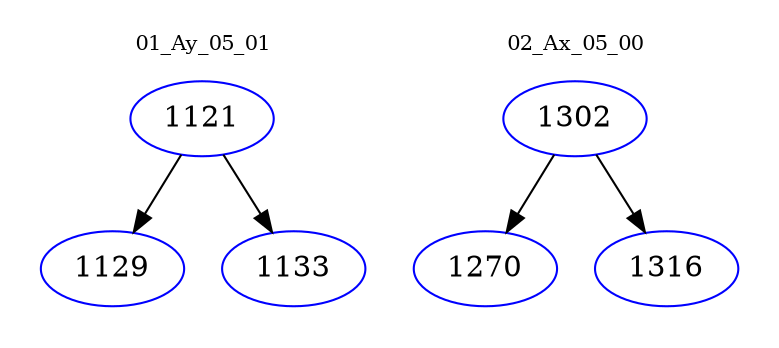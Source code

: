 digraph{
subgraph cluster_0 {
color = white
label = "01_Ay_05_01";
fontsize=10;
T0_1121 [label="1121", color="blue"]
T0_1121 -> T0_1129 [color="black"]
T0_1129 [label="1129", color="blue"]
T0_1121 -> T0_1133 [color="black"]
T0_1133 [label="1133", color="blue"]
}
subgraph cluster_1 {
color = white
label = "02_Ax_05_00";
fontsize=10;
T1_1302 [label="1302", color="blue"]
T1_1302 -> T1_1270 [color="black"]
T1_1270 [label="1270", color="blue"]
T1_1302 -> T1_1316 [color="black"]
T1_1316 [label="1316", color="blue"]
}
}
